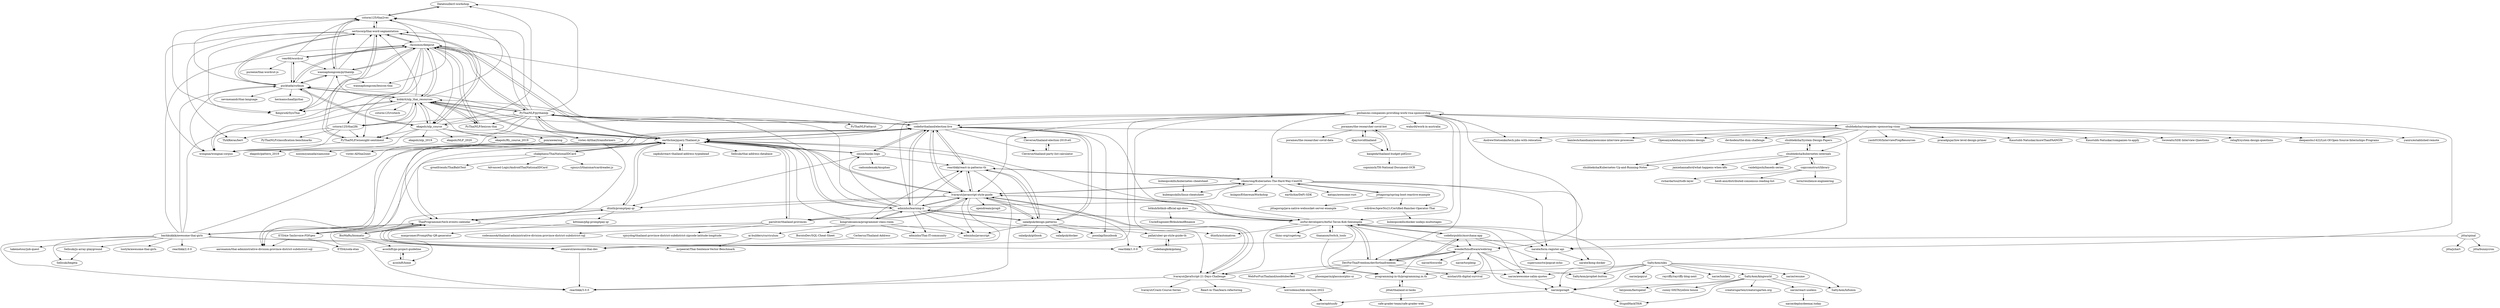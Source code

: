 digraph G {
"Datatouille/rl-workshop" -> "cstorm125/thai2vec"
"PyThaiNLP/pythainlp" -> "kobkrit/nlp_thai_resources"
"PyThaiNLP/pythainlp" -> "rkcosmos/deepcut"
"PyThaiNLP/pythainlp" -> "vistec-AI/thai2transformers"
"PyThaiNLP/pythainlp" -> "earthchie/jquery.Thailand.js"
"PyThaiNLP/pythainlp" -> "PyThaiNLP/lexicon-thai"
"PyThaiNLP/pythainlp" -> "cstorm125/thai2fit"
"PyThaiNLP/pythainlp" -> "ekapolc/nlp_course"
"PyThaiNLP/pythainlp" -> "codeforthailand/election-live"
"PyThaiNLP/pythainlp" -> "pucktada/cutkum"
"PyThaiNLP/pythainlp" -> "wongnai/wongnai-corpus"
"PyThaiNLP/pythainlp" -> "PyThaiNLP/wisesight-sentiment"
"PyThaiNLP/pythainlp" -> "sertiscorp/thai-word-segmentation"
"PyThaiNLP/pythainlp" -> "PyThaiNLP/attacut"
"PyThaiNLP/pythainlp" -> "cstorm125/thai2vec"
"PyThaiNLP/pythainlp" -> "Datatouille/rl-workshop"
"cstorm125/thai2vec" -> "sertiscorp/thai-word-segmentation"
"cstorm125/thai2vec" -> "wannaphongcom/pythainlp"
"cstorm125/thai2vec" -> "KenjiroAI/SynThai"
"cstorm125/thai2vec" -> "wannaphongcom/lexicon-thai"
"cstorm125/thai2vec" -> "Datatouille/rl-workshop"
"kobkrit/nlp_thai_resources" -> "rkcosmos/deepcut"
"kobkrit/nlp_thai_resources" -> "PyThaiNLP/pythainlp"
"kobkrit/nlp_thai_resources" -> "pucktada/cutkum"
"kobkrit/nlp_thai_resources" -> "wongnai/wongnai-corpus"
"kobkrit/nlp_thai_resources" -> "PyThaiNLP/lexicon-thai"
"kobkrit/nlp_thai_resources" -> "vistec-AI/thai2transformers"
"kobkrit/nlp_thai_resources" -> "sertiscorp/thai-word-segmentation"
"kobkrit/nlp_thai_resources" -> "ekapolc/nlp_course"
"kobkrit/nlp_thai_resources" -> "cstorm125/thai2fit"
"kobkrit/nlp_thai_resources" -> "PyThaiNLP/wisesight-sentiment"
"kobkrit/nlp_thai_resources" -> "wannaphongcom/pythainlp"
"kobkrit/nlp_thai_resources" -> "KenjiroAI/SynThai"
"kobkrit/nlp_thai_resources" -> "cstorm125/thai2vec"
"kobkrit/nlp_thai_resources" -> "cstorm125/viztech"
"kobkrit/nlp_thai_resources" -> "earthchie/jquery.Thailand.js"
"rkcosmos/deepcut" -> "kobkrit/nlp_thai_resources"
"rkcosmos/deepcut" -> "pucktada/cutkum"
"rkcosmos/deepcut" -> "wannaphongcom/pythainlp"
"rkcosmos/deepcut" -> "sertiscorp/thai-word-segmentation"
"rkcosmos/deepcut" -> "PyThaiNLP/pythainlp"
"rkcosmos/deepcut" -> "KenjiroAI/SynThai"
"rkcosmos/deepcut" -> "PyThaiNLP/lexicon-thai"
"rkcosmos/deepcut" -> "PyThaiNLP/wisesight-sentiment"
"rkcosmos/deepcut" -> "PyThaiNLP/attacut"
"rkcosmos/deepcut" -> "ekapolc/nlp_course"
"rkcosmos/deepcut" -> "veer66/wordcut"
"rkcosmos/deepcut" -> "cstorm125/thai2vec"
"rkcosmos/deepcut" -> "earthchie/jquery.Thailand.js"
"rkcosmos/deepcut" -> "cstorm125/thai2fit"
"rkcosmos/deepcut" -> "wongnai/wongnai-corpus"
"bachkukkik/awesome-thai-girls" -> "reactbkk/1.0.0"
"bachkukkik/awesome-thai-girls" -> "ThaiProgrammer/tech-events-calendar"
"bachkukkik/awesome-thai-girls" -> "Sellsuki/js-array-playground"
"bachkukkik/awesome-thai-girls" -> "rkcosmos/deepcut"
"bachkukkik/awesome-thai-girls" -> "tostyle/awesome-thai-girls"
"bachkukkik/awesome-thai-girls" -> "reactbkk/2.0.0"
"bachkukkik/awesome-thai-girls" -> "pucktada/cutkum"
"bachkukkik/awesome-thai-girls" -> "earthchie/jquery.Thailand.js"
"bachkukkik/awesome-thai-girls" -> "reactbkk/3.0.0"
"bachkukkik/awesome-thai-girls" -> "codeforthailand/election-live"
"bachkukkik/awesome-thai-girls" -> "unnawut/awesome-thai-dev"
"bachkukkik/awesome-thai-girls" -> "kobkrit/nlp_thai_resources"
"bachkukkik/awesome-thai-girls" -> "takemetour/job-quest"
"bachkukkik/awesome-thai-girls" -> "Sellsuki/begeta"
"lvarayut/javascript-style-guide" -> "lvarayut/JavaScript-21-Days-Challenge"
"lvarayut/javascript-style-guide" -> "codeforthailand/election-live"
"lvarayut/javascript-style-guide" -> "adminho/learning-it"
"lvarayut/javascript-style-guide" -> "saladpuk/design-patterns"
"lvarayut/javascript-style-guide" -> "reactbkk/react-in-patterns-th"
"lvarayut/javascript-style-guide" -> "adminho/javascript"
"lvarayut/javascript-style-guide" -> "earthchie/jquery.Thailand.js"
"lvarayut/javascript-style-guide" -> "rdamrong/Kubernetes-The-Hard-Way-CentOS"
"lvarayut/javascript-style-guide" -> "parsilver/thailand-provinces"
"lvarayut/javascript-style-guide" -> "awful-developers/Awful-Tavon-Kob-Seesenpila"
"lvarayut/javascript-style-guide" -> "opendream/progit"
"lvarayut/javascript-style-guide" -> "unnawut/awesome-thai-dev"
"lvarayut/javascript-style-guide" -> "ThaiProgrammer/tech-events-calendar"
"lvarayut/javascript-style-guide" -> "reactbkk/1.0.0"
"lvarayut/javascript-style-guide" -> "dtinth/promptpay-qr"
"narze/goragit" -> "narze/ophtusify"
"narze/goragit" -> "StupidHackTH/6"
"bitkub/bitkub-official-api-docs" -> "UncleEngineer/BitkubAndBinance"
"bitkub/bitkub-official-api-docs" -> "awful-developers/Awful-Tavon-Kob-Seesenpila"
"kongruksiamza/programmer-class-room" -> "adminho/learning-it"
"kongruksiamza/programmer-class-room" -> "ai-builders/curriculum"
"kongruksiamza/programmer-class-room" -> "BorntoDev/SQL-Cheat-Sheet"
"kongruksiamza/programmer-class-room" -> "earthchie/jquery.Thailand.js"
"kongruksiamza/programmer-class-room" -> "reactbkk/react-in-patterns-th"
"kongruksiamza/programmer-class-room" -> "adminho/javascript"
"kongruksiamza/programmer-class-room" -> "adminho/Thai-IT-community"
"chakphanu/ThaiNationalIDCard" -> "Advanced-Logic/AndroidThaiNationalIDCard"
"chakphanu/ThaiNationalIDCard" -> "earthchie/jquery.Thailand.js"
"chakphanu/ThaiNationalIDCard" -> "sgnsys3/thaismartcardreader.js"
"chakphanu/ThaiNationalIDCard" -> "greatfriends/ThaiBahtText"
"chakphanu/ThaiNationalIDCard" -> "aaronamm/thai-administrative-division-province-district-subdistrict-sql"
"wannaphongcom/pythainlp" -> "cstorm125/thai2vec"
"wannaphongcom/pythainlp" -> "rkcosmos/deepcut"
"wannaphongcom/pythainlp" -> "pucktada/cutkum"
"wannaphongcom/pythainlp" -> "wannaphongcom/lexicon-thai"
"wannaphongcom/pythainlp" -> "sertiscorp/thai-word-segmentation"
"wannaphongcom/pythainlp" -> "KenjiroAI/SynThai"
"dtinth/promptpay-qr" -> "kittinan/php-promptpay-qr"
"dtinth/promptpay-qr" -> "ThaiProgrammer/tech-events-calendar"
"dtinth/promptpay-qr" -> "earthchie/jquery.Thailand.js"
"dtinth/promptpay-qr" -> "ETDA/e-TaxInvoice-PDFgen"
"omise/banks-logo" -> "earthchie/jquery.Thailand.js"
"omise/banks-logo" -> "codeforthailand/election-live"
"omise/banks-logo" -> "cadsondemak/Anuphan"
"omise/banks-logo" -> "reactbkk/react-in-patterns-th"
"omise/banks-logo" -> "dtinth/promptpay-qr"
"shubheksha/companies-sponsoring-visas" -> "geshan/au-companies-providing-work-visa-sponsorship"
"shubheksha/companies-sponsoring-visas" -> "shubheksha/System-Design-Papers"
"shubheksha/companies-sponsoring-visas" -> "prasadgujar/low-level-design-primer" ["e"=1]
"shubheksha/companies-sponsoring-visas" -> "Kaustubh-Natuskar/moreThanFAANGM" ["e"=1]
"shubheksha/companies-sponsoring-visas" -> "shubheksha/kubernetes-internals"
"shubheksha/companies-sponsoring-visas" -> "Kaustubh-Natuskar/companies-to-apply" ["e"=1]
"shubheksha/companies-sponsoring-visas" -> "twowaits/SDE-Interview-Questions" ["e"=1]
"shubheksha/companies-sponsoring-visas" -> "AndrewStetsenko/tech-jobs-with-relocation" ["e"=1]
"shubheksha/companies-sponsoring-visas" -> "relogX/system-design-questions" ["e"=1]
"shubheksha/companies-sponsoring-visas" -> "deepanshu1422/List-Of-Open-Source-Internships-Programs" ["e"=1]
"shubheksha/companies-sponsoring-visas" -> "yanirs/established-remote" ["e"=1]
"shubheksha/companies-sponsoring-visas" -> "kamleshchandnani/awesome-interview-processes" ["e"=1]
"shubheksha/companies-sponsoring-visas" -> "OpesanyaAdebayo/systems-design" ["e"=1]
"shubheksha/companies-sponsoring-visas" -> "devkodeio/the-dom-challenge" ["e"=1]
"shubheksha/companies-sponsoring-visas" -> "yash0530/InterviewPrepResources" ["e"=1]
"shubheksha/kubernetes-internals" -> "shubheksha/System-Design-Papers"
"shubheksha/kubernetes-internals" -> "shubheksha/Kubernetes-Up-and-Running-Notes"
"shubheksha/kubernetes-internals" -> "copyconstruct/library"
"shubheksha/kubernetes-internals" -> "jamiehannaford/what-happens-when-k8s" ["e"=1]
"shubheksha/kubernetes-internals" -> "vaidehijoshi/baseds-series" ["e"=1]
"ETDA/e-TaxInvoice-PDFgen" -> "ETDA/soda-etax"
"ETDA/e-TaxInvoice-PDFgen" -> "aaronamm/thai-administrative-division-province-district-subdistrict-sql"
"thananon/twitch_tools" -> "programming-in-th/programming.in.th"
"thananon/twitch_tools" -> "awful-developers/Awful-Tavon-Kob-Seesenpila"
"pucktada/cutkum" -> "sertiscorp/thai-word-segmentation"
"pucktada/cutkum" -> "rkcosmos/deepcut"
"pucktada/cutkum" -> "kobkrit/nlp_thai_resources"
"pucktada/cutkum" -> "KenjiroAI/SynThai"
"pucktada/cutkum" -> "wannaphongcom/pythainlp"
"pucktada/cutkum" -> "nevmenandr/thai-language"
"pucktada/cutkum" -> "veer66/wordcut"
"pucktada/cutkum" -> "ekapolc/nlp_course"
"pucktada/cutkum" -> "cstorm125/thai2vec"
"pucktada/cutkum" -> "wongnai/wongnai-corpus"
"pucktada/cutkum" -> "hermanschaaf/pythai"
"jittagornp/spring-boot-reactive-example" -> "wdrdres3qew5ts21/Certified-Rancher-Operator-Thai"
"jittagornp/spring-boot-reactive-example" -> "rdamrong/Kubernetes-The-Hard-Way-CentOS"
"jittagornp/spring-boot-reactive-example" -> "jittagornp/java-native-websocket-server-example"
"adminho/learning-it" -> "lvarayut/javascript-style-guide"
"adminho/learning-it" -> "earthchie/jquery.Thailand.js"
"adminho/learning-it" -> "codeforthailand/election-live"
"adminho/learning-it" -> "adminho/Thai-IT-community"
"adminho/learning-it" -> "adminho/javascript"
"adminho/learning-it" -> "saladpuk/design-patterns"
"adminho/learning-it" -> "reactbkk/react-in-patterns-th"
"adminho/learning-it" -> "rdamrong/Kubernetes-The-Hard-Way-CentOS"
"adminho/learning-it" -> "lvarayut/JavaScript-21-Days-Challenge"
"adminho/learning-it" -> "awful-developers/Awful-Tavon-Kob-Seesenpila"
"adminho/learning-it" -> "parsilver/thailand-provinces"
"adminho/learning-it" -> "kongruksiamza/programmer-class-room"
"adminho/learning-it" -> "PyThaiNLP/pythainlp"
"adminho/learning-it" -> "kobkrit/nlp_thai_resources"
"adminho/learning-it" -> "omise/banks-logo"
"earthchie/jquery.Thailand.js" -> "zapkub/react-thailand-address-typeahead"
"earthchie/jquery.Thailand.js" -> "codeforthailand/election-live"
"earthchie/jquery.Thailand.js" -> "chakphanu/ThaiNationalIDCard"
"earthchie/jquery.Thailand.js" -> "rkcosmos/deepcut"
"earthchie/jquery.Thailand.js" -> "adminho/learning-it"
"earthchie/jquery.Thailand.js" -> "aaronamm/thai-administrative-division-province-district-subdistrict-sql"
"earthchie/jquery.Thailand.js" -> "kobkrit/nlp_thai_resources"
"earthchie/jquery.Thailand.js" -> "dtinth/promptpay-qr"
"earthchie/jquery.Thailand.js" -> "omise/banks-logo"
"earthchie/jquery.Thailand.js" -> "PyThaiNLP/pythainlp"
"earthchie/jquery.Thailand.js" -> "parsilver/thailand-provinces"
"earthchie/jquery.Thailand.js" -> "lvarayut/javascript-style-guide"
"earthchie/jquery.Thailand.js" -> "ThaiProgrammer/tech-events-calendar"
"earthchie/jquery.Thailand.js" -> "Sellsuki/thai-address-database"
"earthchie/jquery.Thailand.js" -> "ETDA/e-TaxInvoice-PDFgen"
"codebangkok/golang" -> "pallat/uber-go-style-guide-th"
"awful-developers/Awful-Tavon-Kob-Seesenpila" -> "narze/awesome-salim-quotes"
"awful-developers/Awful-Tavon-Kob-Seesenpila" -> "thananon/twitch_tools"
"awful-developers/Awful-Tavon-Kob-Seesenpila" -> "codeforpublic/morchana-app"
"awful-developers/Awful-Tavon-Kob-Seesenpila" -> "wonderfulsoftware/webring"
"awful-developers/Awful-Tavon-Kob-Seesenpila" -> "DevForThaiFreedom/devforthaifreedom"
"awful-developers/Awful-Tavon-Kob-Seesenpila" -> "narate/form-register-api"
"awful-developers/Awful-Tavon-Kob-Seesenpila" -> "earthchie/jquery.Thailand.js"
"awful-developers/Awful-Tavon-Kob-Seesenpila" -> "dtinth/automatron"
"awful-developers/Awful-Tavon-Kob-Seesenpila" -> "programming-in-th/programming.in.th"
"awful-developers/Awful-Tavon-Kob-Seesenpila" -> "lvarayut/javascript-style-guide"
"awful-developers/Awful-Tavon-Kob-Seesenpila" -> "codeforthailand/election-live"
"awful-developers/Awful-Tavon-Kob-Seesenpila" -> "thinc-org/cugetreg"
"awful-developers/Awful-Tavon-Kob-Seesenpila" -> "lvarayut/JavaScript-21-Days-Challenge"
"awful-developers/Awful-Tavon-Kob-Seesenpila" -> "narze/goragit"
"wdrdres3qew5ts21/Certified-Rancher-Operator-Thai" -> "kubeopsskills/docker-nodejs-multistages"
"geshan/au-companies-providing-work-visa-sponsorship" -> "shubheksha/companies-sponsoring-visas"
"geshan/au-companies-providing-work-visa-sponsorship" -> "wahyd4/work-in-australia" ["e"=1]
"geshan/au-companies-providing-work-visa-sponsorship" -> "lvarayut/javascript-style-guide"
"geshan/au-companies-providing-work-visa-sponsorship" -> "earthchie/jquery.Thailand.js"
"geshan/au-companies-providing-work-visa-sponsorship" -> "AndrewStetsenko/tech-jobs-with-relocation" ["e"=1]
"geshan/au-companies-providing-work-visa-sponsorship" -> "unnawut/awesome-thai-dev"
"geshan/au-companies-providing-work-visa-sponsorship" -> "codeforthailand/election-live"
"geshan/au-companies-providing-work-visa-sponsorship" -> "adminho/learning-it"
"geshan/au-companies-providing-work-visa-sponsorship" -> "DevForThaiFreedom/devforthaifreedom"
"geshan/au-companies-providing-work-visa-sponsorship" -> "wonderfulsoftware/webring"
"geshan/au-companies-providing-work-visa-sponsorship" -> "awful-developers/Awful-Tavon-Kob-Seesenpila"
"geshan/au-companies-providing-work-visa-sponsorship" -> "lvarayut/JavaScript-21-Days-Challenge"
"geshan/au-companies-providing-work-visa-sponsorship" -> "rdamrong/Kubernetes-The-Hard-Way-CentOS"
"geshan/au-companies-providing-work-visa-sponsorship" -> "porames/the-researcher-covid-bot"
"geshan/au-companies-providing-work-visa-sponsorship" -> "narate/form-register-api"
"parsilver/thailand-provinces" -> "spicydog/thailand-province-district-subdistrict-zipcode-latitude-longitude"
"parsilver/thailand-provinces" -> "earthchie/jquery.Thailand.js"
"parsilver/thailand-provinces" -> "codesanook/thailand-administrative-division-province-district-subdistrict-sql"
"parsilver/thailand-provinces" -> "ETDA/e-TaxInvoice-PDFgen"
"parsilver/thailand-provinces" -> "lvarayut/javascript-style-guide"
"SaltyAom/niku" -> "narze/goragit"
"SaltyAom/niku" -> "SaltyAom/hifumin"
"SaltyAom/niku" -> "narze/resume"
"SaltyAom/niku" -> "narze/awesome-salim-quotes"
"SaltyAom/niku" -> "programming-in-th/programming.in.th"
"SaltyAom/niku" -> "SaltyAom/kingworld"
"SaltyAom/niku" -> "narze/popyut"
"SaltyAom/niku" -> "rayriffy/rayriffy-blog-next"
"SaltyAom/niku" -> "narze/lumken"
"SaltyAom/niku" -> "SaltyAom/prophet-button"
"kittinan/php-promptpay-qr" -> "maxpromer/PromptPay-QR-generator"
"Cleverse/thailand-party-list-calculator" -> "Cleverse/thailand-election-2019-etl"
"ThaiProgrammer/tech-events-calendar" -> "unnawut/awesome-thai-dev"
"ThaiProgrammer/tech-events-calendar" -> "reactbkk/3.0.0"
"ThaiProgrammer/tech-events-calendar" -> "BioMaRu/biomatic"
"ThaiProgrammer/tech-events-calendar" -> "bachkukkik/awesome-thai-girls"
"ThaiProgrammer/tech-events-calendar" -> "dtinth/promptpay-qr"
"ThaiProgrammer/tech-events-calendar" -> "dtinth/automatron"
"veer66/wordcut" -> "pucktada/cutkum"
"veer66/wordcut" -> "cstorm125/thai2vec"
"veer66/wordcut" -> "wannaphongcom/pythainlp"
"veer66/wordcut" -> "pureexe/thai-wordcut-js"
"veer66/wordcut" -> "rkcosmos/deepcut"
"SaltyAom/kingworld" -> "narze/goragit"
"SaltyAom/kingworld" -> "SaltyAom/hifumin"
"SaltyAom/kingworld" -> "creatorsgarten/creatorsgarten.org"
"SaltyAom/kingworld" -> "narze/react-useless"
"SaltyAom/kingworld" -> "heypoom/fastspend"
"SaltyAom/kingworld" -> "StupidHackTH/6"
"SaltyAom/kingworld" -> "cunny-SHiT6/yellow-house"
"saladpuk/design-patterns" -> "codeforthailand/election-live"
"saladpuk/design-patterns" -> "lvarayut/javascript-style-guide"
"saladpuk/design-patterns" -> "pallat/uber-go-style-guide-th"
"saladpuk/design-patterns" -> "reactbkk/react-in-patterns-th"
"saladpuk/design-patterns" -> "saladpuk/gitbook"
"saladpuk/design-patterns" -> "adminho/javascript"
"saladpuk/design-patterns" -> "poonlap/linuxbook"
"saladpuk/design-patterns" -> "adminho/learning-it"
"saladpuk/design-patterns" -> "saladpuk/docker"
"saladpuk/design-patterns" -> "earthchie/jquery.Thailand.js"
"reactbkk/react-in-patterns-th" -> "codeforthailand/election-live"
"reactbkk/react-in-patterns-th" -> "rdamrong/Kubernetes-The-Hard-Way-CentOS"
"reactbkk/react-in-patterns-th" -> "saladpuk/design-patterns"
"reactbkk/react-in-patterns-th" -> "lvarayut/javascript-style-guide"
"reactbkk/react-in-patterns-th" -> "reactbkk/3.0.0"
"PyThaiNLP/lexicon-thai" -> "kobkrit/nlp_thai_resources"
"PyThaiNLP/lexicon-thai" -> "rkcosmos/deepcut"
"PyThaiNLP/lexicon-thai" -> "ponrawee/ssg"
"wonderfulsoftware/webring" -> "SaltyAom/prophet-button"
"wonderfulsoftware/webring" -> "narze/goragit"
"wonderfulsoftware/webring" -> "narze/thwordle"
"wonderfulsoftware/webring" -> "narze/torpleng"
"wonderfulsoftware/webring" -> "DevForThaiFreedom/devforthaifreedom"
"wonderfulsoftware/webring" -> "mishari/th-digital-survival"
"wonderfulsoftware/webring" -> "narze/awesome-salim-quotes"
"wonderfulsoftware/webring" -> "programming-in-th/programming.in.th"
"lvarayut/JavaScript-21-Days-Challenge" -> "lvarayut/javascript-style-guide"
"lvarayut/JavaScript-21-Days-Challenge" -> "lvarayut/Crash-Course-Series"
"lvarayut/JavaScript-21-Days-Challenge" -> "wevisdemo/bkk-election-2022"
"lvarayut/JavaScript-21-Days-Challenge" -> "React-in-Thai/learn-refactoring"
"lvarayut/JavaScript-21-Days-Challenge" -> "reactbkk/3.0.0"
"porames/the-researcher-covid-bot" -> "porames/the-researcher-covid-data"
"porames/the-researcher-covid-bot" -> "djay/covidthailand"
"porames/the-researcher-covid-bot" -> "kaogeek/thailand-budget-pdf2csv"
"rdamrong/Kubernetes-The-Hard-Way-CentOS" -> "wdrdres3qew5ts21/Certified-Rancher-Operator-Thai"
"rdamrong/Kubernetes-The-Hard-Way-CentOS" -> "reactbkk/react-in-patterns-th"
"rdamrong/Kubernetes-The-Hard-Way-CentOS" -> "narate/form-register-api"
"rdamrong/Kubernetes-The-Hard-Way-CentOS" -> "narate/kong-docker"
"rdamrong/Kubernetes-The-Hard-Way-CentOS" -> "kubeopsskills/linux-cheatsheet"
"rdamrong/Kubernetes-The-Hard-Way-CentOS" -> "kulapio/EthereumWorkshop"
"rdamrong/Kubernetes-The-Hard-Way-CentOS" -> "earthchie/DeFi-SDK" ["e"=1]
"rdamrong/Kubernetes-The-Hard-Way-CentOS" -> "katopz/awesome-rust"
"rdamrong/Kubernetes-The-Hard-Way-CentOS" -> "lvarayut/javascript-style-guide"
"rdamrong/Kubernetes-The-Hard-Way-CentOS" -> "jittagornp/spring-boot-reactive-example"
"wevisdemo/bkk-election-2022" -> "narze/ophtusify"
"codeforpublic/morchana-app" -> "narate/form-register-api"
"codeforpublic/morchana-app" -> "wonderfulsoftware/webring"
"codeforpublic/morchana-app" -> "awful-developers/Awful-Tavon-Kob-Seesenpila"
"codeforpublic/morchana-app" -> "DevForThaiFreedom/devforthaifreedom"
"codeforpublic/morchana-app" -> "supersonictw/popcat-echo"
"copyconstruct/library" -> "heidi-ann/distributed-consensus-reading-list" ["e"=1]
"copyconstruct/library" -> "shubheksha/kubernetes-internals"
"copyconstruct/library" -> "lorin/resilience-engineering" ["e"=1]
"copyconstruct/library" -> "richardartoul/tsdb-layer" ["e"=1]
"ai-builders/curriculum" -> "mrpeerat/Thai-Sentence-Vector-Benchmark"
"shubheksha/System-Design-Papers" -> "shubheksha/kubernetes-internals"
"shubheksha/System-Design-Papers" -> "shubheksha/Kubernetes-Up-and-Running-Notes"
"ponrawee/ssg" -> "nozomiyamada/siamzone"
"vistec-AI/thai2transformers" -> "mrpeerat/Thai-Sentence-Vector-Benchmark"
"vistec-AI/thai2transformers" -> "vistec-AI/thai2nmt"
"pallat/uber-go-style-guide-th" -> "codebangkok/golang"
"cstorm125/thai2fit" -> "wongnai/wongnai-corpus"
"cstorm125/thai2fit" -> "ThAIKeras/bert"
"cstorm125/thai2fit" -> "PyThaiNLP/classification-benchmarks"
"cstorm125/thai2fit" -> "PyThaiNLP/wisesight-sentiment"
"cstorm125/thai2fit" -> "kobkrit/nlp_thai_resources"
"unnawut/awesome-thai-dev" -> "ThaiProgrammer/tech-events-calendar"
"unnawut/awesome-thai-dev" -> "reactbkk/3.0.0"
"codeforthailand/election-live" -> "lvarayut/javascript-style-guide"
"codeforthailand/election-live" -> "earthchie/jquery.Thailand.js"
"codeforthailand/election-live" -> "saladpuk/design-patterns"
"codeforthailand/election-live" -> "Cleverse/thailand-party-list-calculator"
"codeforthailand/election-live" -> "Cleverse/thailand-election-2019-etl"
"codeforthailand/election-live" -> "reactbkk/react-in-patterns-th"
"codeforthailand/election-live" -> "adminho/learning-it"
"codeforthailand/election-live" -> "narate/form-register-api"
"codeforthailand/election-live" -> "rkcosmos/deepcut"
"codeforthailand/election-live" -> "omise/banks-logo"
"codeforthailand/election-live" -> "ThaiProgrammer/tech-events-calendar"
"codeforthailand/election-live" -> "kobkrit/nlp_thai_resources"
"codeforthailand/election-live" -> "PyThaiNLP/pythainlp"
"codeforthailand/election-live" -> "poonlap/linuxbook"
"codeforthailand/election-live" -> "aaronamm/thai-administrative-division-province-district-subdistrict-sql"
"narze/react-useless" -> "narze/deploydeemai.today"
"BioMaRu/biomatic" -> "ThaiProgrammer/tech-events-calendar"
"BioMaRu/biomatic" -> "acoshift/hime"
"BioMaRu/biomatic" -> "acoshift/go-project-guideline"
"jittat/thailand-oi-tasks" -> "cafe-grader-team/cafe-grader-web"
"jittat/thailand-oi-tasks" -> "programming-in-th/programming.in.th"
"Cerberus/Thailand-Address" -> "unnawut/awesome-thai-dev"
"ekapolc/nlp_course" -> "ekapolc/RL_course_2019"
"ekapolc/nlp_course" -> "sertiscorp/thai-word-segmentation"
"ekapolc/nlp_course" -> "kobkrit/nlp_thai_resources"
"ekapolc/nlp_course" -> "ekapolc/nlp_2019"
"ekapolc/nlp_course" -> "PyThaiNLP/wisesight-sentiment"
"ekapolc/nlp_course" -> "Datatouille/rl-workshop"
"ekapolc/nlp_course" -> "wongnai/wongnai-corpus"
"ekapolc/nlp_course" -> "pucktada/cutkum"
"ekapolc/nlp_course" -> "ekapolc/NLP_2020"
"ekapolc/nlp_course" -> "vistec-AI/thai2transformers"
"djay/covidthailand" -> "porames/the-researcher-covid-bot"
"djay/covidthailand" -> "kaogeek/thailand-budget-pdf2csv"
"programming-in-th/programming.in.th" -> "jittat/thailand-oi-tasks"
"Cleverse/thailand-election-2019-etl" -> "Cleverse/thailand-party-list-calculator"
"narate/form-register-api" -> "narate/kong-docker"
"narate/form-register-api" -> "supersonictw/popcat-echo"
"kaogeek/thailand-budget-pdf2csv" -> "copninich/TH-National-Document-OCR"
"kaogeek/thailand-budget-pdf2csv" -> "porames/the-researcher-covid-bot"
"DevForThaiFreedom/devforthaifreedom" -> "wonderfulsoftware/webring"
"DevForThaiFreedom/devforthaifreedom" -> "narze/awesome-salim-quotes"
"DevForThaiFreedom/devforthaifreedom" -> "codeforpublic/morchana-app"
"DevForThaiFreedom/devforthaifreedom" -> "mishari/th-digital-survival"
"DevForThaiFreedom/devforthaifreedom" -> "awful-developers/Awful-Tavon-Kob-Seesenpila"
"DevForThaiFreedom/devforthaifreedom" -> "programming-in-th/programming.in.th"
"DevForThaiFreedom/devforthaifreedom" -> "phoomparin/glassmorphic-ui"
"DevForThaiFreedom/devforthaifreedom" -> "WebForFunThailand/noobtoberfest"
"DevForThaiFreedom/devforthaifreedom" -> "lvarayut/JavaScript-21-Days-Challenge"
"acoshift/go-project-guideline" -> "acoshift/hime"
"acoshift/hime" -> "acoshift/go-project-guideline"
"narze/awesome-salim-quotes" -> "narze/goragit"
"Sellsuki/js-array-playground" -> "Sellsuki/begeta"
"zapkub/react-thailand-address-typeahead" -> "earthchie/jquery.Thailand.js"
"jitta/spinal" -> "reactbkk/1.0.0"
"jitta/spinal" -> "jitta/jchart"
"jitta/spinal" -> "jitta/bunnycron"
"sertiscorp/thai-word-segmentation" -> "pucktada/cutkum"
"sertiscorp/thai-word-segmentation" -> "cstorm125/thai2vec"
"sertiscorp/thai-word-segmentation" -> "KenjiroAI/SynThai"
"sertiscorp/thai-word-segmentation" -> "rkcosmos/deepcut"
"sertiscorp/thai-word-segmentation" -> "wongnai/wongnai-corpus"
"sertiscorp/thai-word-segmentation" -> "PyThaiNLP/wisesight-sentiment"
"sertiscorp/thai-word-segmentation" -> "ekapolc/nlp_course"
"sertiscorp/thai-word-segmentation" -> "ThAIKeras/bert"
"kubeopsskills/kubernetes-cheatsheet" -> "kubeopsskills/linux-cheatsheet"
"PyThaiNLP/wisesight-sentiment" -> "wongnai/wongnai-corpus"
"PyThaiNLP/wisesight-sentiment" -> "sertiscorp/thai-word-segmentation"
"ekapolc/RL_course_2019" -> "ekapolc/pattern_2019"
"Datatouille/rl-workshop" ["l"="30.207,-18.7"]
"cstorm125/thai2vec" ["l"="30.203,-18.682"]
"PyThaiNLP/pythainlp" ["l"="30.16,-18.654"]
"kobkrit/nlp_thai_resources" ["l"="30.159,-18.673"]
"rkcosmos/deepcut" ["l"="30.175,-18.666"]
"vistec-AI/thai2transformers" ["l"="30.218,-18.675"]
"earthchie/jquery.Thailand.js" ["l"="30.134,-18.616"]
"PyThaiNLP/lexicon-thai" ["l"="30.16,-18.703"]
"cstorm125/thai2fit" ["l"="30.146,-18.697"]
"ekapolc/nlp_course" ["l"="30.19,-18.7"]
"codeforthailand/election-live" ["l"="30.115,-18.606"]
"pucktada/cutkum" ["l"="30.191,-18.68"]
"wongnai/wongnai-corpus" ["l"="30.173,-18.696"]
"PyThaiNLP/wisesight-sentiment" ["l"="30.163,-18.689"]
"sertiscorp/thai-word-segmentation" ["l"="30.181,-18.687"]
"PyThaiNLP/attacut" ["l"="30.197,-18.644"]
"wannaphongcom/pythainlp" ["l"="30.205,-18.667"]
"KenjiroAI/SynThai" ["l"="30.193,-18.665"]
"wannaphongcom/lexicon-thai" ["l"="30.231,-18.684"]
"cstorm125/viztech" ["l"="30.175,-18.732"]
"veer66/wordcut" ["l"="30.221,-18.661"]
"bachkukkik/awesome-thai-girls" ["l"="30.119,-18.662"]
"reactbkk/1.0.0" ["l"="30.162,-18.619"]
"ThaiProgrammer/tech-events-calendar" ["l"="30.09,-18.645"]
"Sellsuki/js-array-playground" ["l"="30.11,-18.711"]
"tostyle/awesome-thai-girls" ["l"="30.106,-18.692"]
"reactbkk/2.0.0" ["l"="30.09,-18.697"]
"reactbkk/3.0.0" ["l"="30.074,-18.63"]
"unnawut/awesome-thai-dev" ["l"="30.084,-18.619"]
"takemetour/job-quest" ["l"="30.103,-18.678"]
"Sellsuki/begeta" ["l"="30.119,-18.692"]
"lvarayut/javascript-style-guide" ["l"="30.083,-18.595"]
"lvarayut/JavaScript-21-Days-Challenge" ["l"="30.036,-18.611"]
"adminho/learning-it" ["l"="30.106,-18.588"]
"saladpuk/design-patterns" ["l"="30.112,-18.563"]
"reactbkk/react-in-patterns-th" ["l"="30.095,-18.572"]
"adminho/javascript" ["l"="30.104,-18.548"]
"rdamrong/Kubernetes-The-Hard-Way-CentOS" ["l"="30.075,-18.538"]
"parsilver/thailand-provinces" ["l"="30.099,-18.628"]
"awful-developers/Awful-Tavon-Kob-Seesenpila" ["l"="30.023,-18.585"]
"opendream/progit" ["l"="30.057,-18.615"]
"dtinth/promptpay-qr" ["l"="30.12,-18.634"]
"narze/goragit" ["l"="29.938,-18.591"]
"narze/ophtusify" ["l"="29.949,-18.615"]
"StupidHackTH/6" ["l"="29.905,-18.601"]
"bitkub/bitkub-official-api-docs" ["l"="30.003,-18.519"]
"UncleEngineer/BitkubAndBinance" ["l"="30.001,-18.493"]
"kongruksiamza/programmer-class-room" ["l"="30.15,-18.559"]
"ai-builders/curriculum" ["l"="30.219,-18.586"]
"BorntoDev/SQL-Cheat-Sheet" ["l"="30.182,-18.521"]
"adminho/Thai-IT-community" ["l"="30.142,-18.538"]
"chakphanu/ThaiNationalIDCard" ["l"="30.19,-18.58"]
"Advanced-Logic/AndroidThaiNationalIDCard" ["l"="30.227,-18.564"]
"sgnsys3/thaismartcardreader.js" ["l"="30.209,-18.557"]
"greatfriends/ThaiBahtText" ["l"="30.222,-18.547"]
"aaronamm/thai-administrative-division-province-district-subdistrict-sql" ["l"="30.156,-18.601"]
"kittinan/php-promptpay-qr" ["l"="30.174,-18.63"]
"ETDA/e-TaxInvoice-PDFgen" ["l"="30.147,-18.632"]
"omise/banks-logo" ["l"="30.135,-18.592"]
"cadsondemak/Anuphan" ["l"="30.177,-18.557"]
"shubheksha/companies-sponsoring-visas" ["l"="29.966,-18.667"]
"geshan/au-companies-providing-work-visa-sponsorship" ["l"="30.043,-18.59"]
"shubheksha/System-Design-Papers" ["l"="29.921,-18.703"]
"prasadgujar/low-level-design-primer" ["l"="31.505,-21.592"]
"Kaustubh-Natuskar/moreThanFAANGM" ["l"="31.514,-21.801"]
"shubheksha/kubernetes-internals" ["l"="29.913,-18.728"]
"Kaustubh-Natuskar/companies-to-apply" ["l"="31.453,-21.86"]
"twowaits/SDE-Interview-Questions" ["l"="31.47,-21.744"]
"AndrewStetsenko/tech-jobs-with-relocation" ["l"="25.433,14.129"]
"relogX/system-design-questions" ["l"="31.576,-21.611"]
"deepanshu1422/List-Of-Open-Source-Internships-Programs" ["l"="31.474,-21.909"]
"yanirs/established-remote" ["l"="28.021,-19.693"]
"kamleshchandnani/awesome-interview-processes" ["l"="26.352,-23.154"]
"OpesanyaAdebayo/systems-design" ["l"="31.537,-21.489"]
"devkodeio/the-dom-challenge" ["l"="26.293,-23.197"]
"yash0530/InterviewPrepResources" ["l"="31.381,-21.798"]
"shubheksha/Kubernetes-Up-and-Running-Notes" ["l"="29.889,-18.713"]
"copyconstruct/library" ["l"="29.889,-18.761"]
"jamiehannaford/what-happens-when-k8s" ["l"="-10.704,0.25"]
"vaidehijoshi/baseds-series" ["l"="29.871,-24.891"]
"ETDA/soda-etax" ["l"="30.182,-18.621"]
"thananon/twitch_tools" ["l"="29.985,-18.591"]
"programming-in-th/programming.in.th" ["l"="29.954,-18.567"]
"nevmenandr/thai-language" ["l"="30.225,-18.71"]
"hermanschaaf/pythai" ["l"="30.234,-18.699"]
"jittagornp/spring-boot-reactive-example" ["l"="30.071,-18.497"]
"wdrdres3qew5ts21/Certified-Rancher-Operator-Thai" ["l"="30.055,-18.482"]
"jittagornp/java-native-websocket-server-example" ["l"="30.072,-18.469"]
"zapkub/react-thailand-address-typeahead" ["l"="30.171,-18.605"]
"Sellsuki/thai-address-database" ["l"="30.19,-18.605"]
"codebangkok/golang" ["l"="30.16,-18.468"]
"pallat/uber-go-style-guide-th" ["l"="30.146,-18.495"]
"narze/awesome-salim-quotes" ["l"="29.96,-18.585"]
"codeforpublic/morchana-app" ["l"="30.012,-18.557"]
"wonderfulsoftware/webring" ["l"="29.975,-18.567"]
"DevForThaiFreedom/devforthaifreedom" ["l"="29.995,-18.571"]
"narate/form-register-api" ["l"="30.051,-18.561"]
"dtinth/automatron" ["l"="30.04,-18.639"]
"thinc-org/cugetreg" ["l"="29.999,-18.607"]
"kubeopsskills/docker-nodejs-multistages" ["l"="30.049,-18.455"]
"wahyd4/work-in-australia" ["l"="6.151,17.619"]
"porames/the-researcher-covid-bot" ["l"="29.98,-18.492"]
"spicydog/thailand-province-district-subdistrict-zipcode-latitude-longitude" ["l"="30.079,-18.667"]
"codesanook/thailand-administrative-division-province-district-subdistrict-sql" ["l"="30.067,-18.654"]
"SaltyAom/niku" ["l"="29.904,-18.571"]
"SaltyAom/hifumin" ["l"="29.869,-18.58"]
"narze/resume" ["l"="29.869,-18.559"]
"SaltyAom/kingworld" ["l"="29.878,-18.6"]
"narze/popyut" ["l"="29.874,-18.543"]
"rayriffy/rayriffy-blog-next" ["l"="29.893,-18.55"]
"narze/lumken" ["l"="29.884,-18.564"]
"SaltyAom/prophet-button" ["l"="29.932,-18.568"]
"maxpromer/PromptPay-QR-generator" ["l"="30.205,-18.623"]
"Cleverse/thailand-party-list-calculator" ["l"="30.164,-18.58"]
"Cleverse/thailand-election-2019-etl" ["l"="30.148,-18.581"]
"BioMaRu/biomatic" ["l"="30.06,-18.691"]
"pureexe/thai-wordcut-js" ["l"="30.258,-18.662"]
"creatorsgarten/creatorsgarten.org" ["l"="29.869,-18.621"]
"narze/react-useless" ["l"="29.834,-18.605"]
"heypoom/fastspend" ["l"="29.854,-18.614"]
"cunny-SHiT6/yellow-house" ["l"="29.851,-18.596"]
"saladpuk/gitbook" ["l"="30.127,-18.517"]
"poonlap/linuxbook" ["l"="30.126,-18.552"]
"saladpuk/docker" ["l"="30.111,-18.525"]
"ponrawee/ssg" ["l"="30.158,-18.748"]
"narze/thwordle" ["l"="29.952,-18.53"]
"narze/torpleng" ["l"="29.948,-18.548"]
"mishari/th-digital-survival" ["l"="29.969,-18.548"]
"lvarayut/Crash-Course-Series" ["l"="30.019,-18.642"]
"wevisdemo/bkk-election-2022" ["l"="29.98,-18.624"]
"React-in-Thai/learn-refactoring" ["l"="30.005,-18.633"]
"porames/the-researcher-covid-data" ["l"="29.988,-18.464"]
"djay/covidthailand" ["l"="29.954,-18.477"]
"kaogeek/thailand-budget-pdf2csv" ["l"="29.966,-18.462"]
"narate/kong-docker" ["l"="30.051,-18.531"]
"kubeopsskills/linux-cheatsheet" ["l"="30.091,-18.482"]
"kulapio/EthereumWorkshop" ["l"="30.094,-18.503"]
"earthchie/DeFi-SDK" ["l"="20.691,30.984"]
"katopz/awesome-rust" ["l"="30.053,-18.51"]
"supersonictw/popcat-echo" ["l"="30.027,-18.538"]
"heidi-ann/distributed-consensus-reading-list" ["l"="-11.021,4.812"]
"lorin/resilience-engineering" ["l"="27.533,-19.796"]
"richardartoul/tsdb-layer" ["l"="34.971,-27.971"]
"mrpeerat/Thai-Sentence-Vector-Benchmark" ["l"="30.233,-18.63"]
"nozomiyamada/siamzone" ["l"="30.158,-18.771"]
"vistec-AI/thai2nmt" ["l"="30.253,-18.684"]
"ThAIKeras/bert" ["l"="30.156,-18.723"]
"PyThaiNLP/classification-benchmarks" ["l"="30.132,-18.733"]
"narze/deploydeemai.today" ["l"="29.809,-18.606"]
"acoshift/hime" ["l"="30.037,-18.716"]
"acoshift/go-project-guideline" ["l"="30.052,-18.723"]
"jittat/thailand-oi-tasks" ["l"="29.928,-18.545"]
"cafe-grader-team/cafe-grader-web" ["l"="29.906,-18.524"]
"Cerberus/Thailand-Address" ["l"="30.126,-18.576"]
"ekapolc/RL_course_2019" ["l"="30.222,-18.743"]
"ekapolc/nlp_2019" ["l"="30.213,-18.727"]
"ekapolc/NLP_2020" ["l"="30.199,-18.733"]
"copninich/TH-National-Document-OCR" ["l"="29.956,-18.441"]
"phoomparin/glassmorphic-ui" ["l"="29.989,-18.549"]
"WebForFunThailand/noobtoberfest" ["l"="29.983,-18.539"]
"jitta/spinal" ["l"="30.243,-18.605"]
"jitta/jchart" ["l"="30.272,-18.591"]
"jitta/bunnycron" ["l"="30.273,-18.607"]
"kubeopsskills/kubernetes-cheatsheet" ["l"="30.098,-18.446"]
"ekapolc/pattern_2019" ["l"="30.238,-18.765"]
}